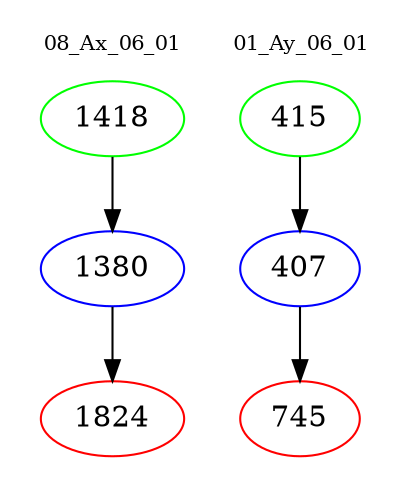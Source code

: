 digraph{
subgraph cluster_0 {
color = white
label = "08_Ax_06_01";
fontsize=10;
T0_1418 [label="1418", color="green"]
T0_1418 -> T0_1380 [color="black"]
T0_1380 [label="1380", color="blue"]
T0_1380 -> T0_1824 [color="black"]
T0_1824 [label="1824", color="red"]
}
subgraph cluster_1 {
color = white
label = "01_Ay_06_01";
fontsize=10;
T1_415 [label="415", color="green"]
T1_415 -> T1_407 [color="black"]
T1_407 [label="407", color="blue"]
T1_407 -> T1_745 [color="black"]
T1_745 [label="745", color="red"]
}
}
